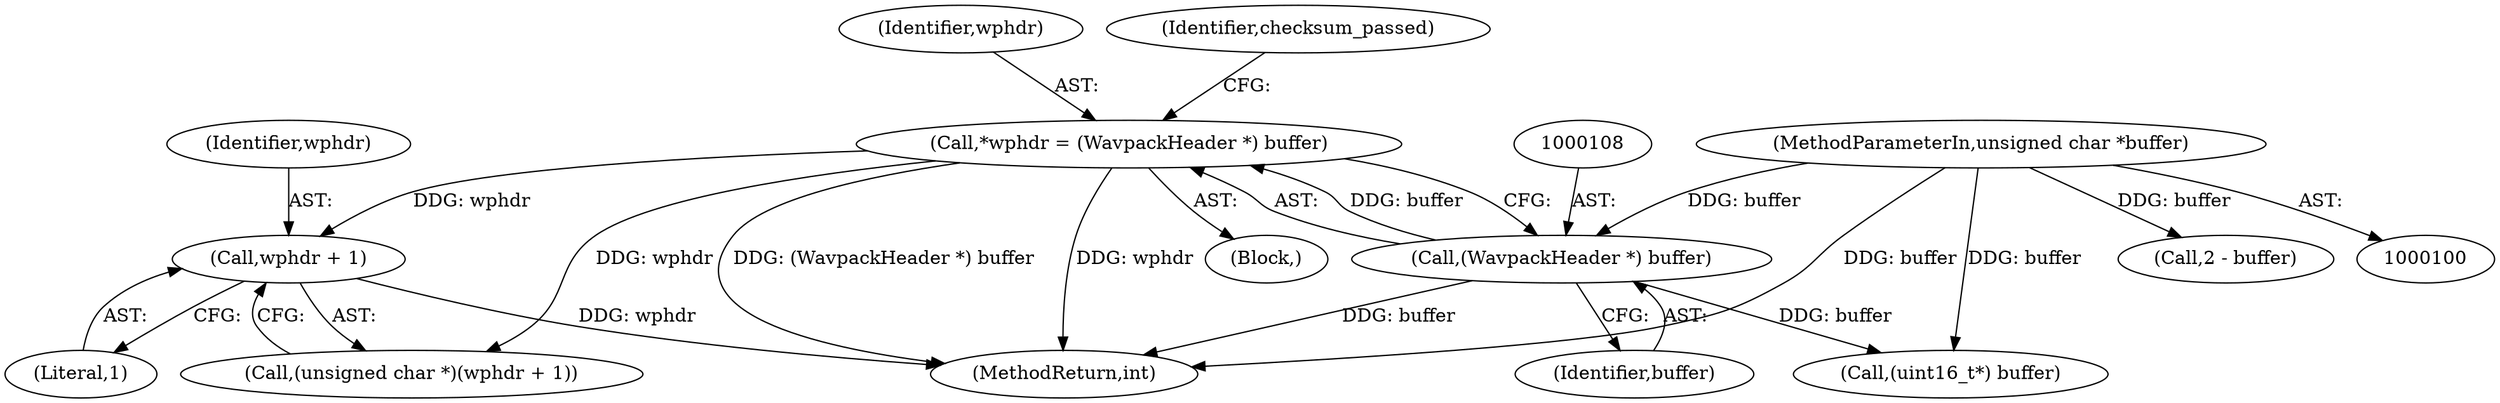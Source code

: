 digraph "0_WavPack_bba5389dc598a92bdf2b297c3ea34620b6679b5b@pointer" {
"1000152" [label="(Call,wphdr + 1)"];
"1000105" [label="(Call,*wphdr = (WavpackHeader *) buffer)"];
"1000107" [label="(Call,(WavpackHeader *) buffer)"];
"1000101" [label="(MethodParameterIn,unsigned char *buffer)"];
"1000153" [label="(Identifier,wphdr)"];
"1000109" [label="(Identifier,buffer)"];
"1000152" [label="(Call,wphdr + 1)"];
"1000154" [label="(Literal,1)"];
"1000244" [label="(Call,2 - buffer)"];
"1000375" [label="(MethodReturn,int)"];
"1000233" [label="(Call,(uint16_t*) buffer)"];
"1000107" [label="(Call,(WavpackHeader *) buffer)"];
"1000103" [label="(Block,)"];
"1000106" [label="(Identifier,wphdr)"];
"1000112" [label="(Identifier,checksum_passed)"];
"1000105" [label="(Call,*wphdr = (WavpackHeader *) buffer)"];
"1000101" [label="(MethodParameterIn,unsigned char *buffer)"];
"1000150" [label="(Call,(unsigned char *)(wphdr + 1))"];
"1000152" -> "1000150"  [label="AST: "];
"1000152" -> "1000154"  [label="CFG: "];
"1000153" -> "1000152"  [label="AST: "];
"1000154" -> "1000152"  [label="AST: "];
"1000150" -> "1000152"  [label="CFG: "];
"1000152" -> "1000375"  [label="DDG: wphdr"];
"1000105" -> "1000152"  [label="DDG: wphdr"];
"1000105" -> "1000103"  [label="AST: "];
"1000105" -> "1000107"  [label="CFG: "];
"1000106" -> "1000105"  [label="AST: "];
"1000107" -> "1000105"  [label="AST: "];
"1000112" -> "1000105"  [label="CFG: "];
"1000105" -> "1000375"  [label="DDG: (WavpackHeader *) buffer"];
"1000105" -> "1000375"  [label="DDG: wphdr"];
"1000107" -> "1000105"  [label="DDG: buffer"];
"1000105" -> "1000150"  [label="DDG: wphdr"];
"1000107" -> "1000109"  [label="CFG: "];
"1000108" -> "1000107"  [label="AST: "];
"1000109" -> "1000107"  [label="AST: "];
"1000107" -> "1000375"  [label="DDG: buffer"];
"1000101" -> "1000107"  [label="DDG: buffer"];
"1000107" -> "1000233"  [label="DDG: buffer"];
"1000101" -> "1000100"  [label="AST: "];
"1000101" -> "1000375"  [label="DDG: buffer"];
"1000101" -> "1000233"  [label="DDG: buffer"];
"1000101" -> "1000244"  [label="DDG: buffer"];
}
